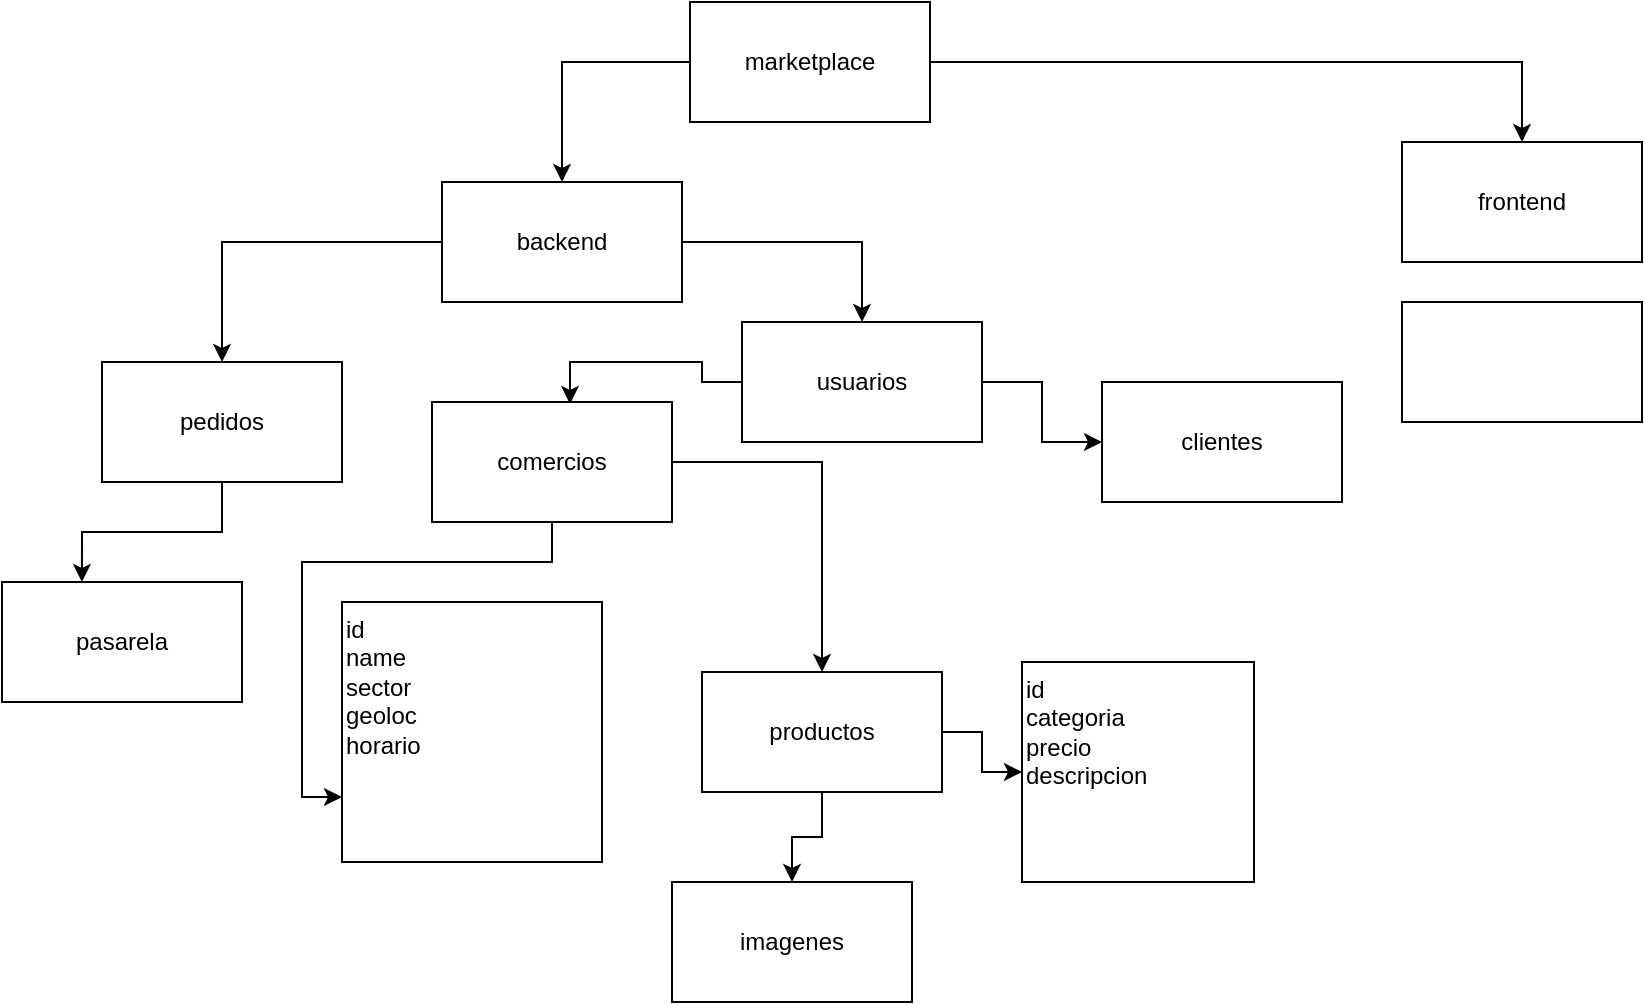 <mxfile version="16.1.0" type="device" pages="6"><diagram id="5rQPUy5v6OGS1au3GOOo" name="esquema-general"><mxGraphModel dx="1773" dy="514" grid="1" gridSize="10" guides="1" tooltips="1" connect="1" arrows="1" fold="1" page="1" pageScale="1" pageWidth="827" pageHeight="1169" math="0" shadow="0"><root><mxCell id="0"/><mxCell id="1" parent="0"/><mxCell id="0XuAIXEMy_qs1zQ98iCE-17" style="edgeStyle=orthogonalEdgeStyle;rounded=0;orthogonalLoop=1;jettySize=auto;html=1;entryX=0.575;entryY=0.016;entryDx=0;entryDy=0;entryPerimeter=0;" parent="1" source="0XuAIXEMy_qs1zQ98iCE-1" target="0XuAIXEMy_qs1zQ98iCE-2" edge="1"><mxGeometry relative="1" as="geometry"/></mxCell><mxCell id="0XuAIXEMy_qs1zQ98iCE-18" style="edgeStyle=orthogonalEdgeStyle;rounded=0;orthogonalLoop=1;jettySize=auto;html=1;" parent="1" source="0XuAIXEMy_qs1zQ98iCE-1" target="0XuAIXEMy_qs1zQ98iCE-3" edge="1"><mxGeometry relative="1" as="geometry"/></mxCell><mxCell id="0XuAIXEMy_qs1zQ98iCE-1" value="usuarios" style="rounded=0;whiteSpace=wrap;html=1;" parent="1" vertex="1"><mxGeometry x="280" y="190.0" width="120" height="60" as="geometry"/></mxCell><mxCell id="0XuAIXEMy_qs1zQ98iCE-16" value="" style="edgeStyle=orthogonalEdgeStyle;rounded=0;orthogonalLoop=1;jettySize=auto;html=1;entryX=0;entryY=0.75;entryDx=0;entryDy=0;" parent="1" source="0XuAIXEMy_qs1zQ98iCE-2" target="0XuAIXEMy_qs1zQ98iCE-5" edge="1"><mxGeometry relative="1" as="geometry"><mxPoint x="420" y="261.02" as="targetPoint"/></mxGeometry></mxCell><mxCell id="0XuAIXEMy_qs1zQ98iCE-19" style="edgeStyle=orthogonalEdgeStyle;rounded=0;orthogonalLoop=1;jettySize=auto;html=1;" parent="1" source="0XuAIXEMy_qs1zQ98iCE-2" target="0XuAIXEMy_qs1zQ98iCE-4" edge="1"><mxGeometry relative="1" as="geometry"/></mxCell><mxCell id="0XuAIXEMy_qs1zQ98iCE-2" value="comercios" style="rounded=0;whiteSpace=wrap;html=1;" parent="1" vertex="1"><mxGeometry x="125" y="230" width="120" height="60" as="geometry"/></mxCell><mxCell id="0XuAIXEMy_qs1zQ98iCE-3" value="clientes" style="rounded=0;whiteSpace=wrap;html=1;" parent="1" vertex="1"><mxGeometry x="460" y="220" width="120" height="60" as="geometry"/></mxCell><mxCell id="0XuAIXEMy_qs1zQ98iCE-28" style="edgeStyle=orthogonalEdgeStyle;rounded=0;orthogonalLoop=1;jettySize=auto;html=1;entryX=0;entryY=0.5;entryDx=0;entryDy=0;" parent="1" source="0XuAIXEMy_qs1zQ98iCE-4" target="0XuAIXEMy_qs1zQ98iCE-27" edge="1"><mxGeometry relative="1" as="geometry"/></mxCell><mxCell id="0XuAIXEMy_qs1zQ98iCE-30" style="edgeStyle=orthogonalEdgeStyle;rounded=0;orthogonalLoop=1;jettySize=auto;html=1;" parent="1" source="0XuAIXEMy_qs1zQ98iCE-4" target="0XuAIXEMy_qs1zQ98iCE-29" edge="1"><mxGeometry relative="1" as="geometry"/></mxCell><mxCell id="0XuAIXEMy_qs1zQ98iCE-4" value="productos&lt;br&gt;" style="rounded=0;whiteSpace=wrap;html=1;" parent="1" vertex="1"><mxGeometry x="260" y="365" width="120" height="60" as="geometry"/></mxCell><mxCell id="0XuAIXEMy_qs1zQ98iCE-5" value="id&lt;br&gt;name&lt;br&gt;sector&lt;br&gt;geoloc&lt;br&gt;horario" style="rounded=0;whiteSpace=wrap;html=1;align=left;verticalAlign=top;" parent="1" vertex="1"><mxGeometry x="80" y="330" width="130" height="130" as="geometry"/></mxCell><mxCell id="0XuAIXEMy_qs1zQ98iCE-11" value="" style="edgeStyle=orthogonalEdgeStyle;rounded=0;orthogonalLoop=1;jettySize=auto;html=1;entryX=0.5;entryY=0;entryDx=0;entryDy=0;" parent="1" source="0XuAIXEMy_qs1zQ98iCE-6" target="0XuAIXEMy_qs1zQ98iCE-9" edge="1"><mxGeometry relative="1" as="geometry"><mxPoint x="454" y="60" as="targetPoint"/></mxGeometry></mxCell><mxCell id="0XuAIXEMy_qs1zQ98iCE-13" value="" style="edgeStyle=orthogonalEdgeStyle;rounded=0;orthogonalLoop=1;jettySize=auto;html=1;" parent="1" source="0XuAIXEMy_qs1zQ98iCE-6" target="0XuAIXEMy_qs1zQ98iCE-8" edge="1"><mxGeometry relative="1" as="geometry"><mxPoint x="174" y="60" as="targetPoint"/></mxGeometry></mxCell><mxCell id="0XuAIXEMy_qs1zQ98iCE-6" value="marketplace" style="rounded=0;whiteSpace=wrap;html=1;" parent="1" vertex="1"><mxGeometry x="254" y="30" width="120" height="60" as="geometry"/></mxCell><mxCell id="0XuAIXEMy_qs1zQ98iCE-14" style="edgeStyle=orthogonalEdgeStyle;rounded=0;orthogonalLoop=1;jettySize=auto;html=1;" parent="1" source="0XuAIXEMy_qs1zQ98iCE-8" target="0XuAIXEMy_qs1zQ98iCE-1" edge="1"><mxGeometry relative="1" as="geometry"/></mxCell><mxCell id="0XuAIXEMy_qs1zQ98iCE-25" style="edgeStyle=orthogonalEdgeStyle;rounded=0;orthogonalLoop=1;jettySize=auto;html=1;" parent="1" source="0XuAIXEMy_qs1zQ98iCE-8" target="0XuAIXEMy_qs1zQ98iCE-24" edge="1"><mxGeometry relative="1" as="geometry"/></mxCell><mxCell id="0XuAIXEMy_qs1zQ98iCE-8" value="backend" style="rounded=0;whiteSpace=wrap;html=1;" parent="1" vertex="1"><mxGeometry x="130" y="120" width="120" height="60" as="geometry"/></mxCell><mxCell id="0XuAIXEMy_qs1zQ98iCE-9" value="frontend" style="rounded=0;whiteSpace=wrap;html=1;" parent="1" vertex="1"><mxGeometry x="610" y="100" width="120" height="60" as="geometry"/></mxCell><mxCell id="0XuAIXEMy_qs1zQ98iCE-22" value="pasarela" style="rounded=0;whiteSpace=wrap;html=1;" parent="1" vertex="1"><mxGeometry x="-90" y="320" width="120" height="60" as="geometry"/></mxCell><mxCell id="0XuAIXEMy_qs1zQ98iCE-26" style="edgeStyle=orthogonalEdgeStyle;rounded=0;orthogonalLoop=1;jettySize=auto;html=1;entryX=0.333;entryY=0;entryDx=0;entryDy=0;entryPerimeter=0;" parent="1" source="0XuAIXEMy_qs1zQ98iCE-24" target="0XuAIXEMy_qs1zQ98iCE-22" edge="1"><mxGeometry relative="1" as="geometry"/></mxCell><mxCell id="0XuAIXEMy_qs1zQ98iCE-24" value="pedidos" style="rounded=0;whiteSpace=wrap;html=1;" parent="1" vertex="1"><mxGeometry x="-40" y="210" width="120" height="60" as="geometry"/></mxCell><mxCell id="0XuAIXEMy_qs1zQ98iCE-27" value="&lt;div&gt;&lt;span&gt;id&lt;/span&gt;&lt;/div&gt;&lt;div&gt;&lt;span&gt;categoria&lt;/span&gt;&lt;/div&gt;&lt;div&gt;&lt;span&gt;precio&amp;nbsp;&lt;/span&gt;&lt;/div&gt;&lt;div&gt;&lt;span&gt;descripcion&lt;/span&gt;&lt;/div&gt;" style="rounded=0;whiteSpace=wrap;html=1;align=left;verticalAlign=top;" parent="1" vertex="1"><mxGeometry x="420" y="360" width="116" height="110" as="geometry"/></mxCell><mxCell id="0XuAIXEMy_qs1zQ98iCE-29" value="imagenes" style="rounded=0;whiteSpace=wrap;html=1;" parent="1" vertex="1"><mxGeometry x="245" y="470" width="120" height="60" as="geometry"/></mxCell><mxCell id="0XuAIXEMy_qs1zQ98iCE-33" value="" style="rounded=0;whiteSpace=wrap;html=1;align=left;" parent="1" vertex="1"><mxGeometry x="610" y="180" width="120" height="60" as="geometry"/></mxCell></root></mxGraphModel></diagram><diagram id="8UOz8_14DZmom6Vwjp6V" name="api"><mxGraphModel dx="946" dy="514" grid="1" gridSize="10" guides="1" tooltips="1" connect="1" arrows="1" fold="1" page="1" pageScale="1" pageWidth="827" pageHeight="1169" math="0" shadow="0"><root><mxCell id="7JU23KigsGAVEZYTVWXN-0"/><mxCell id="7JU23KigsGAVEZYTVWXN-1" parent="7JU23KigsGAVEZYTVWXN-0"/><mxCell id="7JU23KigsGAVEZYTVWXN-8" style="edgeStyle=orthogonalEdgeStyle;rounded=0;orthogonalLoop=1;jettySize=auto;html=1;" parent="7JU23KigsGAVEZYTVWXN-1" source="7JU23KigsGAVEZYTVWXN-2" target="7JU23KigsGAVEZYTVWXN-3" edge="1"><mxGeometry relative="1" as="geometry"/></mxCell><mxCell id="7JU23KigsGAVEZYTVWXN-9" style="edgeStyle=orthogonalEdgeStyle;rounded=0;orthogonalLoop=1;jettySize=auto;html=1;entryX=0.5;entryY=0;entryDx=0;entryDy=0;" parent="7JU23KigsGAVEZYTVWXN-1" source="7JU23KigsGAVEZYTVWXN-2" target="7JU23KigsGAVEZYTVWXN-7" edge="1"><mxGeometry relative="1" as="geometry"/></mxCell><mxCell id="7JU23KigsGAVEZYTVWXN-10" style="edgeStyle=orthogonalEdgeStyle;rounded=0;orthogonalLoop=1;jettySize=auto;html=1;exitX=1;exitY=0.5;exitDx=0;exitDy=0;" parent="7JU23KigsGAVEZYTVWXN-1" source="7JU23KigsGAVEZYTVWXN-2" target="7JU23KigsGAVEZYTVWXN-4" edge="1"><mxGeometry relative="1" as="geometry"/></mxCell><mxCell id="7JU23KigsGAVEZYTVWXN-13" style="edgeStyle=orthogonalEdgeStyle;rounded=0;orthogonalLoop=1;jettySize=auto;html=1;entryX=0.85;entryY=0.95;entryDx=0;entryDy=0;entryPerimeter=0;curved=1;" parent="7JU23KigsGAVEZYTVWXN-1" source="7JU23KigsGAVEZYTVWXN-2" target="7JU23KigsGAVEZYTVWXN-11" edge="1"><mxGeometry relative="1" as="geometry"><Array as="points"><mxPoint x="341" y="140"/><mxPoint x="341" y="140"/></Array></mxGeometry></mxCell><mxCell id="7JU23KigsGAVEZYTVWXN-2" value="1 - symfony API&amp;nbsp;&lt;br&gt;(api_platform)" style="rounded=0;whiteSpace=wrap;html=1;" parent="7JU23KigsGAVEZYTVWXN-1" vertex="1"><mxGeometry x="260" y="150" width="120" height="60" as="geometry"/></mxCell><mxCell id="7JU23KigsGAVEZYTVWXN-3" value="2 - symfony Web&lt;br&gt;Axios" style="rounded=0;whiteSpace=wrap;html=1;" parent="7JU23KigsGAVEZYTVWXN-1" vertex="1"><mxGeometry x="120" y="270" width="120" height="60" as="geometry"/></mxCell><mxCell id="7JU23KigsGAVEZYTVWXN-4" value="3- Mobile&lt;br&gt;(Android)" style="rounded=0;whiteSpace=wrap;html=1;" parent="7JU23KigsGAVEZYTVWXN-1" vertex="1"><mxGeometry x="410" y="270" width="120" height="60" as="geometry"/></mxCell><mxCell id="7JU23KigsGAVEZYTVWXN-7" value="3 - React, Vue, Angular" style="rounded=0;whiteSpace=wrap;html=1;" parent="7JU23KigsGAVEZYTVWXN-1" vertex="1"><mxGeometry x="260" y="270" width="120" height="60" as="geometry"/></mxCell><mxCell id="7JU23KigsGAVEZYTVWXN-12" style="edgeStyle=orthogonalEdgeStyle;rounded=0;orthogonalLoop=1;jettySize=auto;html=1;entryX=0.5;entryY=0;entryDx=0;entryDy=0;" parent="7JU23KigsGAVEZYTVWXN-1" source="7JU23KigsGAVEZYTVWXN-11" target="7JU23KigsGAVEZYTVWXN-2" edge="1"><mxGeometry relative="1" as="geometry"/></mxCell><mxCell id="7JU23KigsGAVEZYTVWXN-11" value="" style="shape=cylinder;whiteSpace=wrap;html=1;boundedLbl=1;backgroundOutline=1;" parent="7JU23KigsGAVEZYTVWXN-1" vertex="1"><mxGeometry x="290" y="60" width="60" height="60" as="geometry"/></mxCell></root></mxGraphModel></diagram><diagram id="6Vux3OA-ELsf8jR3t7bC" name="Page-3"><mxGraphModel dx="1773" dy="514" grid="1" gridSize="10" guides="1" tooltips="1" connect="1" arrows="1" fold="1" page="1" pageScale="1" pageWidth="827" pageHeight="1169" math="0" shadow="0"><root><mxCell id="6iPfgPl61CKCF03wEwKL-0"/><mxCell id="6iPfgPl61CKCF03wEwKL-1" parent="6iPfgPl61CKCF03wEwKL-0"/><mxCell id="6iPfgPl61CKCF03wEwKL-57" style="edgeStyle=orthogonalEdgeStyle;rounded=0;orthogonalLoop=1;jettySize=auto;html=1;entryX=0.5;entryY=1;entryDx=0;entryDy=0;strokeColor=#000000;strokeWidth=1;" parent="6iPfgPl61CKCF03wEwKL-1" source="6iPfgPl61CKCF03wEwKL-6" target="6iPfgPl61CKCF03wEwKL-7" edge="1"><mxGeometry relative="1" as="geometry"/></mxCell><mxCell id="6iPfgPl61CKCF03wEwKL-58" style="edgeStyle=orthogonalEdgeStyle;rounded=0;orthogonalLoop=1;jettySize=auto;html=1;entryX=0.5;entryY=1;entryDx=0;entryDy=0;strokeColor=#000000;strokeWidth=1;" parent="6iPfgPl61CKCF03wEwKL-1" source="6iPfgPl61CKCF03wEwKL-6" target="6iPfgPl61CKCF03wEwKL-12" edge="1"><mxGeometry relative="1" as="geometry"/></mxCell><mxCell id="6iPfgPl61CKCF03wEwKL-59" style="edgeStyle=orthogonalEdgeStyle;rounded=0;orthogonalLoop=1;jettySize=auto;html=1;entryX=0.355;entryY=0.98;entryDx=0;entryDy=0;entryPerimeter=0;strokeColor=#000000;strokeWidth=1;" parent="6iPfgPl61CKCF03wEwKL-1" source="6iPfgPl61CKCF03wEwKL-6" target="6iPfgPl61CKCF03wEwKL-11" edge="1"><mxGeometry relative="1" as="geometry"/></mxCell><mxCell id="6iPfgPl61CKCF03wEwKL-60" style="edgeStyle=orthogonalEdgeStyle;rounded=0;orthogonalLoop=1;jettySize=auto;html=1;entryX=0.5;entryY=1;entryDx=0;entryDy=0;strokeColor=#000000;strokeWidth=1;" parent="6iPfgPl61CKCF03wEwKL-1" source="6iPfgPl61CKCF03wEwKL-6" target="6iPfgPl61CKCF03wEwKL-13" edge="1"><mxGeometry relative="1" as="geometry"/></mxCell><mxCell id="6iPfgPl61CKCF03wEwKL-6" value="AppController" style="html=1;" parent="6iPfgPl61CKCF03wEwKL-1" vertex="1"><mxGeometry x="414" y="360" width="110" height="50" as="geometry"/></mxCell><mxCell id="6iPfgPl61CKCF03wEwKL-7" value="EnvTrait" style="html=1;" parent="6iPfgPl61CKCF03wEwKL-1" vertex="1"><mxGeometry x="100" y="280" width="110" height="50" as="geometry"/></mxCell><mxCell id="6iPfgPl61CKCF03wEwKL-8" value="LoginService" style="html=1;" parent="6iPfgPl61CKCF03wEwKL-1" vertex="1"><mxGeometry x="750" y="280" width="110" height="50" as="geometry"/></mxCell><mxCell id="6iPfgPl61CKCF03wEwKL-10" value="SignatureService" style="html=1;" parent="6iPfgPl61CKCF03wEwKL-1" vertex="1"><mxGeometry x="620" y="280" width="110" height="50" as="geometry"/></mxCell><mxCell id="6iPfgPl61CKCF03wEwKL-11" value="ErrorTrait" style="html=1;" parent="6iPfgPl61CKCF03wEwKL-1" vertex="1"><mxGeometry x="359" y="280" width="110" height="50" as="geometry"/></mxCell><mxCell id="6iPfgPl61CKCF03wEwKL-42" style="edgeStyle=orthogonalEdgeStyle;rounded=0;orthogonalLoop=1;jettySize=auto;html=1;entryX=0.5;entryY=1;entryDx=0;entryDy=0;" parent="6iPfgPl61CKCF03wEwKL-1" source="6iPfgPl61CKCF03wEwKL-12" target="6iPfgPl61CKCF03wEwKL-14" edge="1"><mxGeometry relative="1" as="geometry"/></mxCell><mxCell id="6iPfgPl61CKCF03wEwKL-12" value="LogTrait" style="html=1;" parent="6iPfgPl61CKCF03wEwKL-1" vertex="1"><mxGeometry x="230" y="280" width="110" height="50" as="geometry"/></mxCell><mxCell id="6iPfgPl61CKCF03wEwKL-13" value="HelperJson" style="html=1;" parent="6iPfgPl61CKCF03wEwKL-1" vertex="1"><mxGeometry x="480" y="280" width="110" height="50" as="geometry"/></mxCell><mxCell id="6iPfgPl61CKCF03wEwKL-14" value="Tfw/ComponentLog" style="html=1;fillColor=#FFCE9F;strokeColor=#d79b00;" parent="6iPfgPl61CKCF03wEwKL-1" vertex="1"><mxGeometry x="225" y="200" width="120" height="50" as="geometry"/></mxCell><mxCell id="6iPfgPl61CKCF03wEwKL-30" style="edgeStyle=orthogonalEdgeStyle;rounded=0;orthogonalLoop=1;jettySize=auto;html=1;exitX=0.75;exitY=0;exitDx=0;exitDy=0;" parent="6iPfgPl61CKCF03wEwKL-1" source="6iPfgPl61CKCF03wEwKL-16" target="6iPfgPl61CKCF03wEwKL-21" edge="1"><mxGeometry relative="1" as="geometry"/></mxCell><mxCell id="6iPfgPl61CKCF03wEwKL-31" style="edgeStyle=orthogonalEdgeStyle;rounded=0;orthogonalLoop=1;jettySize=auto;html=1;exitX=0.25;exitY=0;exitDx=0;exitDy=0;strokeWidth=2;entryX=0.5;entryY=1;entryDx=0;entryDy=0;" parent="6iPfgPl61CKCF03wEwKL-1" source="6iPfgPl61CKCF03wEwKL-16" target="6iPfgPl61CKCF03wEwKL-6" edge="1"><mxGeometry relative="1" as="geometry"><mxPoint x="491.5" y="625" as="targetPoint"/><Array as="points"><mxPoint x="300" y="835"/><mxPoint x="300" y="623"/><mxPoint x="469" y="623"/></Array></mxGeometry></mxCell><mxCell id="6iPfgPl61CKCF03wEwKL-32" style="edgeStyle=orthogonalEdgeStyle;rounded=0;orthogonalLoop=1;jettySize=auto;html=1;entryX=0.5;entryY=1;entryDx=0;entryDy=0;" parent="6iPfgPl61CKCF03wEwKL-1" source="6iPfgPl61CKCF03wEwKL-16" target="6iPfgPl61CKCF03wEwKL-23" edge="1"><mxGeometry relative="1" as="geometry"/></mxCell><mxCell id="6iPfgPl61CKCF03wEwKL-34" style="edgeStyle=orthogonalEdgeStyle;rounded=0;orthogonalLoop=1;jettySize=auto;html=1;exitX=0;exitY=0.5;exitDx=0;exitDy=0;entryX=0.5;entryY=1;entryDx=0;entryDy=0;" parent="6iPfgPl61CKCF03wEwKL-1" source="6iPfgPl61CKCF03wEwKL-16" target="6iPfgPl61CKCF03wEwKL-18" edge="1"><mxGeometry relative="1" as="geometry"/></mxCell><mxCell id="6iPfgPl61CKCF03wEwKL-35" style="edgeStyle=orthogonalEdgeStyle;rounded=0;orthogonalLoop=1;jettySize=auto;html=1;entryX=0.5;entryY=1;entryDx=0;entryDy=0;" parent="6iPfgPl61CKCF03wEwKL-1" source="6iPfgPl61CKCF03wEwKL-16" target="6iPfgPl61CKCF03wEwKL-22" edge="1"><mxGeometry relative="1" as="geometry"/></mxCell><mxCell id="aV5Ldo6R3Jn_X9aZxwDs-1" style="edgeStyle=orthogonalEdgeStyle;rounded=0;orthogonalLoop=1;jettySize=auto;html=1;entryX=0.5;entryY=1;entryDx=0;entryDy=0;" edge="1" parent="6iPfgPl61CKCF03wEwKL-1" source="6iPfgPl61CKCF03wEwKL-16" target="aV5Ldo6R3Jn_X9aZxwDs-0"><mxGeometry relative="1" as="geometry"/></mxCell><mxCell id="6iPfgPl61CKCF03wEwKL-16" value="RestrictController" style="html=1;" parent="6iPfgPl61CKCF03wEwKL-1" vertex="1"><mxGeometry x="130" y="890" width="114" height="50" as="geometry"/></mxCell><mxCell id="aV5Ldo6R3Jn_X9aZxwDs-2" style="edgeStyle=orthogonalEdgeStyle;rounded=0;orthogonalLoop=1;jettySize=auto;html=1;entryX=0.5;entryY=1;entryDx=0;entryDy=0;" edge="1" parent="6iPfgPl61CKCF03wEwKL-1" source="6iPfgPl61CKCF03wEwKL-18" target="6iPfgPl61CKCF03wEwKL-24"><mxGeometry relative="1" as="geometry"><Array as="points"><mxPoint x="-105" y="865"/></Array></mxGeometry></mxCell><mxCell id="aV5Ldo6R3Jn_X9aZxwDs-3" style="edgeStyle=orthogonalEdgeStyle;rounded=0;orthogonalLoop=1;jettySize=auto;html=1;entryX=0.5;entryY=1;entryDx=0;entryDy=0;" edge="1" parent="6iPfgPl61CKCF03wEwKL-1" source="6iPfgPl61CKCF03wEwKL-18" target="6iPfgPl61CKCF03wEwKL-20"><mxGeometry relative="1" as="geometry"/></mxCell><mxCell id="6iPfgPl61CKCF03wEwKL-18" value="&lt;pre style=&quot;font-family: &amp;#34;jetbrains mono&amp;#34; , monospace&quot;&gt;&lt;span&gt;ServiceFactory&lt;/span&gt;&lt;/pre&gt;" style="html=1;fillColor=#FFE599;" parent="6iPfgPl61CKCF03wEwKL-1" vertex="1"><mxGeometry x="-50" y="840" width="110" height="50" as="geometry"/></mxCell><mxCell id="aV5Ldo6R3Jn_X9aZxwDs-4" style="edgeStyle=orthogonalEdgeStyle;rounded=0;orthogonalLoop=1;jettySize=auto;html=1;entryX=0.75;entryY=1;entryDx=0;entryDy=0;" edge="1" parent="6iPfgPl61CKCF03wEwKL-1" source="6iPfgPl61CKCF03wEwKL-20" target="6iPfgPl61CKCF03wEwKL-51"><mxGeometry relative="1" as="geometry"><Array as="points"><mxPoint x="179" y="780"/></Array></mxGeometry></mxCell><mxCell id="aV5Ldo6R3Jn_X9aZxwDs-12" style="edgeStyle=orthogonalEdgeStyle;rounded=0;orthogonalLoop=1;jettySize=auto;html=1;entryX=0.062;entryY=1;entryDx=0;entryDy=0;entryPerimeter=0;" edge="1" parent="6iPfgPl61CKCF03wEwKL-1" source="6iPfgPl61CKCF03wEwKL-20" target="aV5Ldo6R3Jn_X9aZxwDs-10"><mxGeometry relative="1" as="geometry"><Array as="points"><mxPoint x="100" y="830"/><mxPoint x="-212" y="830"/></Array></mxGeometry></mxCell><mxCell id="6iPfgPl61CKCF03wEwKL-20" value="&lt;pre style=&quot;font-family: &amp;#34;jetbrains mono&amp;#34; , monospace&quot;&gt;&lt;pre style=&quot;font-family: &amp;#34;jetbrains mono&amp;#34; , monospace&quot;&gt;&lt;span&gt;CsrfService&lt;/span&gt;&lt;/pre&gt;&lt;/pre&gt;" style="html=1;fillColor=#C3ABD0;strokeColor=#000000;" parent="6iPfgPl61CKCF03wEwKL-1" vertex="1"><mxGeometry x="62.5" y="755" width="110" height="50" as="geometry"/></mxCell><mxCell id="aV5Ldo6R3Jn_X9aZxwDs-16" style="edgeStyle=orthogonalEdgeStyle;rounded=0;orthogonalLoop=1;jettySize=auto;html=1;entryX=0;entryY=1;entryDx=0;entryDy=0;strokeColor=#000000;" edge="1" parent="6iPfgPl61CKCF03wEwKL-1" source="6iPfgPl61CKCF03wEwKL-21" target="aV5Ldo6R3Jn_X9aZxwDs-15"><mxGeometry relative="1" as="geometry"/></mxCell><mxCell id="6iPfgPl61CKCF03wEwKL-21" value="&lt;pre style=&quot;font-family: &amp;#34;jetbrains mono&amp;#34; , monospace&quot;&gt;&lt;pre style=&quot;font-family: &amp;#34;jetbrains mono&amp;#34; , monospace&quot;&gt;&lt;pre style=&quot;font-family: &amp;#34;jetbrains mono&amp;#34; , monospace&quot;&gt;&lt;span&gt;RequestTrait&lt;/span&gt;&lt;/pre&gt;&lt;/pre&gt;&lt;/pre&gt;" style="html=1;" parent="6iPfgPl61CKCF03wEwKL-1" vertex="1"><mxGeometry x="212.5" y="755" width="110" height="50" as="geometry"/></mxCell><mxCell id="6iPfgPl61CKCF03wEwKL-28" style="edgeStyle=orthogonalEdgeStyle;rounded=0;orthogonalLoop=1;jettySize=auto;html=1;entryX=0.5;entryY=1;entryDx=0;entryDy=0;" parent="6iPfgPl61CKCF03wEwKL-1" source="6iPfgPl61CKCF03wEwKL-22" target="6iPfgPl61CKCF03wEwKL-25" edge="1"><mxGeometry relative="1" as="geometry"/></mxCell><mxCell id="aV5Ldo6R3Jn_X9aZxwDs-17" style="edgeStyle=orthogonalEdgeStyle;rounded=0;orthogonalLoop=1;jettySize=auto;html=1;exitX=0;exitY=0.5;exitDx=0;exitDy=0;strokeColor=#000000;" edge="1" parent="6iPfgPl61CKCF03wEwKL-1" source="6iPfgPl61CKCF03wEwKL-22" target="aV5Ldo6R3Jn_X9aZxwDs-15"><mxGeometry relative="1" as="geometry"><Array as="points"><mxPoint x="350" y="780"/><mxPoint x="350" y="650"/><mxPoint x="330" y="650"/></Array></mxGeometry></mxCell><mxCell id="6iPfgPl61CKCF03wEwKL-22" value="&lt;pre style=&quot;font-family: &amp;#34;jetbrains mono&amp;#34; , monospace&quot;&gt;&lt;pre style=&quot;font-family: &amp;#34;jetbrains mono&amp;#34; , monospace&quot;&gt;&lt;pre style=&quot;font-family: &amp;#34;jetbrains mono&amp;#34; , monospace&quot;&gt;&lt;pre style=&quot;font-family: &amp;#34;jetbrains mono&amp;#34; , monospace&quot;&gt;&lt;span&gt;ViewTrait&lt;/span&gt;&lt;/pre&gt;&lt;/pre&gt;&lt;/pre&gt;&lt;/pre&gt;" style="html=1;" parent="6iPfgPl61CKCF03wEwKL-1" vertex="1"><mxGeometry x="330" y="755" width="112.5" height="50" as="geometry"/></mxCell><mxCell id="aV5Ldo6R3Jn_X9aZxwDs-6" style="edgeStyle=orthogonalEdgeStyle;rounded=0;orthogonalLoop=1;jettySize=auto;html=1;entryX=1;entryY=0.5;entryDx=0;entryDy=0;" edge="1" parent="6iPfgPl61CKCF03wEwKL-1" source="6iPfgPl61CKCF03wEwKL-23" target="6iPfgPl61CKCF03wEwKL-36"><mxGeometry relative="1" as="geometry"><Array as="points"><mxPoint x="500" y="685"/></Array></mxGeometry></mxCell><mxCell id="6iPfgPl61CKCF03wEwKL-23" value="&lt;pre style=&quot;font-family: &amp;#34;jetbrains mono&amp;#34; , monospace&quot;&gt;&lt;pre style=&quot;font-family: &amp;#34;jetbrains mono&amp;#34; , monospace&quot;&gt;&lt;pre style=&quot;font-family: &amp;#34;jetbrains mono&amp;#34; , monospace&quot;&gt;&lt;pre style=&quot;font-family: &amp;#34;jetbrains mono&amp;#34; , monospace&quot;&gt;&lt;pre style=&quot;font-family: &amp;#34;jetbrains mono&amp;#34; , monospace&quot;&gt;&lt;span&gt;SessionTrait&lt;/span&gt;&lt;/pre&gt;&lt;/pre&gt;&lt;/pre&gt;&lt;/pre&gt;&lt;/pre&gt;" style="html=1;shadow=0;comic=0;glass=0;rounded=0;fillColor=#dae8fc;strokeColor=#6c8ebf;" parent="6iPfgPl61CKCF03wEwKL-1" vertex="1"><mxGeometry x="450" y="755" width="110" height="50" as="geometry"/></mxCell><mxCell id="aV5Ldo6R3Jn_X9aZxwDs-14" style="edgeStyle=orthogonalEdgeStyle;rounded=0;orthogonalLoop=1;jettySize=auto;html=1;entryX=0;entryY=0.5;entryDx=0;entryDy=0;strokeColor=#000000;" edge="1" parent="6iPfgPl61CKCF03wEwKL-1" source="6iPfgPl61CKCF03wEwKL-24" target="6iPfgPl61CKCF03wEwKL-36"><mxGeometry relative="1" as="geometry"/></mxCell><mxCell id="6iPfgPl61CKCF03wEwKL-24" value="&lt;pre style=&quot;font-family: &amp;#34;jetbrains mono&amp;#34; , monospace&quot;&gt;&lt;pre style=&quot;font-family: &amp;#34;jetbrains mono&amp;#34; , monospace&quot;&gt;&lt;pre style=&quot;font-family: &amp;#34;jetbrains mono&amp;#34; , monospace&quot;&gt;&lt;pre style=&quot;font-family: &amp;#34;jetbrains mono&amp;#34; , monospace&quot;&gt;&lt;pre style=&quot;font-family: &amp;#34;jetbrains mono&amp;#34; , monospace&quot;&gt;&lt;pre style=&quot;font-family: &amp;#34;jetbrains mono&amp;#34; , monospace&quot;&gt;&lt;span&gt;AuthService&lt;/span&gt;&lt;/pre&gt;&lt;/pre&gt;&lt;/pre&gt;&lt;/pre&gt;&lt;/pre&gt;&lt;/pre&gt;" style="html=1;fillColor=#C3ABD0;" parent="6iPfgPl61CKCF03wEwKL-1" vertex="1"><mxGeometry x="-160" y="755" width="110" height="50" as="geometry"/></mxCell><mxCell id="6iPfgPl61CKCF03wEwKL-25" value="&lt;pre style=&quot;font-family: &amp;#34;jetbrains mono&amp;#34; , monospace&quot;&gt;&lt;pre style=&quot;font-family: &amp;#34;jetbrains mono&amp;#34; , monospace&quot;&gt;&lt;pre style=&quot;font-family: &amp;#34;jetbrains mono&amp;#34; , monospace&quot;&gt;&lt;pre style=&quot;font-family: &amp;#34;jetbrains mono&amp;#34; , monospace&quot;&gt;&lt;span&gt;AppView&lt;/span&gt;&lt;/pre&gt;&lt;/pre&gt;&lt;/pre&gt;&lt;/pre&gt;" style="html=1;fillColor=#D5E8D4;" parent="6iPfgPl61CKCF03wEwKL-1" vertex="1"><mxGeometry x="332.5" y="660" width="110" height="50" as="geometry"/></mxCell><mxCell id="6iPfgPl61CKCF03wEwKL-49" style="edgeStyle=orthogonalEdgeStyle;rounded=0;orthogonalLoop=1;jettySize=auto;html=1;entryX=0.5;entryY=1;entryDx=0;entryDy=0;strokeWidth=1;" parent="6iPfgPl61CKCF03wEwKL-1" source="6iPfgPl61CKCF03wEwKL-36" target="6iPfgPl61CKCF03wEwKL-40" edge="1"><mxGeometry relative="1" as="geometry"><Array as="points"><mxPoint x="-75" y="610"/></Array></mxGeometry></mxCell><mxCell id="6iPfgPl61CKCF03wEwKL-36" value="&lt;pre style=&quot;font-family: &amp;#34;jetbrains mono&amp;#34; , monospace&quot;&gt;&lt;pre style=&quot;font-family: &amp;#34;jetbrains mono&amp;#34; , monospace&quot;&gt;&lt;pre style=&quot;font-family: &amp;#34;jetbrains mono&amp;#34; , monospace&quot;&gt;&lt;pre style=&quot;font-family: &amp;#34;jetbrains mono&amp;#34; , monospace&quot;&gt;&lt;pre style=&quot;font-family: &amp;#34;jetbrains mono&amp;#34; , monospace&quot;&gt;&lt;span&gt;SessionFactory&lt;/span&gt;&lt;/pre&gt;&lt;/pre&gt;&lt;/pre&gt;&lt;/pre&gt;&lt;/pre&gt;" style="html=1;fillColor=#FFE599;strokeColor=#6c8ebf;" parent="6iPfgPl61CKCF03wEwKL-1" vertex="1"><mxGeometry x="-40" y="650" width="110" height="50" as="geometry"/></mxCell><mxCell id="6iPfgPl61CKCF03wEwKL-40" value="&lt;pre style=&quot;font-family: &amp;#34;jetbrains mono&amp;#34; , monospace&quot;&gt;&lt;pre style=&quot;font-family: &amp;#34;jetbrains mono&amp;#34; , monospace&quot;&gt;&lt;pre style=&quot;font-family: &amp;#34;jetbrains mono&amp;#34; , monospace&quot;&gt;&lt;pre style=&quot;font-family: &amp;#34;jetbrains mono&amp;#34; , monospace&quot;&gt;&lt;pre style=&quot;font-family: &amp;#34;jetbrains mono&amp;#34; , monospace&quot;&gt;&lt;span&gt;SessionComponent&lt;/span&gt;&lt;/pre&gt;&lt;/pre&gt;&lt;/pre&gt;&lt;/pre&gt;&lt;/pre&gt;" style="html=1;fillColor=#FFCE9F;strokeColor=#6c8ebf;" parent="6iPfgPl61CKCF03wEwKL-1" vertex="1"><mxGeometry x="-140" y="535" width="130" height="50" as="geometry"/></mxCell><mxCell id="6iPfgPl61CKCF03wEwKL-63" style="edgeStyle=orthogonalEdgeStyle;rounded=0;orthogonalLoop=1;jettySize=auto;html=1;entryX=0;entryY=0.5;entryDx=0;entryDy=0;strokeColor=#000000;strokeWidth=1;exitX=0;exitY=0;exitDx=0;exitDy=0;" parent="6iPfgPl61CKCF03wEwKL-1" source="6iPfgPl61CKCF03wEwKL-51" target="6iPfgPl61CKCF03wEwKL-7" edge="1"><mxGeometry relative="1" as="geometry"><Array as="points"><mxPoint x="110" y="500"/><mxPoint x="80" y="500"/><mxPoint x="80" y="305"/></Array></mxGeometry></mxCell><mxCell id="6iPfgPl61CKCF03wEwKL-64" style="edgeStyle=orthogonalEdgeStyle;rounded=0;orthogonalLoop=1;jettySize=auto;html=1;entryX=0.25;entryY=1;entryDx=0;entryDy=0;strokeColor=#000000;strokeWidth=1;" parent="6iPfgPl61CKCF03wEwKL-1" source="6iPfgPl61CKCF03wEwKL-51" target="6iPfgPl61CKCF03wEwKL-12" edge="1"><mxGeometry relative="1" as="geometry"><Array as="points"><mxPoint x="156" y="510"/><mxPoint x="258" y="510"/></Array></mxGeometry></mxCell><mxCell id="6iPfgPl61CKCF03wEwKL-65" style="edgeStyle=orthogonalEdgeStyle;rounded=0;orthogonalLoop=1;jettySize=auto;html=1;strokeColor=#000000;strokeWidth=1;" parent="6iPfgPl61CKCF03wEwKL-1" source="6iPfgPl61CKCF03wEwKL-51" target="6iPfgPl61CKCF03wEwKL-11" edge="1"><mxGeometry relative="1" as="geometry"><Array as="points"><mxPoint x="156" y="500"/><mxPoint x="380" y="500"/></Array></mxGeometry></mxCell><mxCell id="6iPfgPl61CKCF03wEwKL-51" value="&lt;pre style=&quot;font-family: &amp;#34;jetbrains mono&amp;#34; , monospace&quot;&gt;&lt;pre style=&quot;font-family: &amp;#34;jetbrains mono&amp;#34; , monospace&quot;&gt;&lt;span&gt;AppService&lt;/span&gt;&lt;/pre&gt;&lt;/pre&gt;" style="html=1;fillColor=#C3ABD0;" parent="6iPfgPl61CKCF03wEwKL-1" vertex="1"><mxGeometry x="110" y="520" width="91.5" height="50" as="geometry"/></mxCell><mxCell id="aV5Ldo6R3Jn_X9aZxwDs-0" value="&lt;pre style=&quot;font-family: &amp;#34;jetbrains mono&amp;#34; , monospace&quot;&gt;&lt;pre style=&quot;font-family: &amp;#34;jetbrains mono&amp;#34; , monospace&quot;&gt;&lt;pre style=&quot;font-family: &amp;#34;jetbrains mono&amp;#34; , monospace&quot;&gt;&lt;span&gt;ResponseTrait&lt;/span&gt;&lt;/pre&gt;&lt;/pre&gt;&lt;/pre&gt;" style="html=1;" vertex="1" parent="6iPfgPl61CKCF03wEwKL-1"><mxGeometry x="580" y="755" width="110" height="50" as="geometry"/></mxCell><mxCell id="aV5Ldo6R3Jn_X9aZxwDs-10" value="&lt;pre style=&quot;font-family: &amp;#34;jetbrains mono&amp;#34; , monospace&quot;&gt;&lt;pre style=&quot;font-family: &amp;#34;jetbrains mono&amp;#34; , monospace&quot;&gt;&lt;pre style=&quot;font-family: &amp;#34;jetbrains mono&amp;#34; , monospace&quot;&gt;&lt;pre style=&quot;font-family: &amp;#34;jetbrains mono&amp;#34; , monospace&quot;&gt;&lt;pre style=&quot;font-family: &amp;#34;jetbrains mono&amp;#34; , monospace&quot;&gt;&lt;span&gt;Tfw/&lt;/span&gt;&lt;/pre&gt;&lt;/pre&gt;&lt;/pre&gt;&lt;/pre&gt;&lt;/pre&gt;" style="html=1;fillColor=#FFCE9F;strokeColor=#6c8ebf;" vertex="1" parent="6iPfgPl61CKCF03wEwKL-1"><mxGeometry x="-220" y="430" width="130" height="50" as="geometry"/></mxCell><mxCell id="aV5Ldo6R3Jn_X9aZxwDs-15" value="&lt;pre style=&quot;font-family: &amp;#34;jetbrains mono&amp;#34; , monospace&quot;&gt;&lt;pre style=&quot;font-family: &amp;#34;jetbrains mono&amp;#34; , monospace&quot;&gt;&lt;pre style=&quot;font-family: &amp;#34;jetbrains mono&amp;#34; , monospace&quot;&gt;&lt;pre style=&quot;font-family: &amp;#34;jetbrains mono&amp;#34; , monospace&quot;&gt;&lt;pre style=&quot;font-family: &amp;#34;jetbrains mono&amp;#34; , monospace&quot;&gt;&lt;span&gt;ComponentFactory&lt;/span&gt;&lt;/pre&gt;&lt;/pre&gt;&lt;/pre&gt;&lt;/pre&gt;&lt;/pre&gt;" style="html=1;fillColor=#FFE599;strokeColor=#6c8ebf;" vertex="1" parent="6iPfgPl61CKCF03wEwKL-1"><mxGeometry x="270" y="550" width="120" height="50" as="geometry"/></mxCell></root></mxGraphModel></diagram><diagram name="esquema-general" id="4__NXtudHS5zA_K22CHD"><mxGraphModel dx="1773" dy="514" grid="1" gridSize="10" guides="1" tooltips="1" connect="1" arrows="1" fold="1" page="1" pageScale="1" pageWidth="827" pageHeight="1169" math="0" shadow="0"><root><mxCell id="0"/><mxCell id="1" parent="0"/><mxCell id="0XuAIXEMy_qs1zQ98iCE-17" style="edgeStyle=orthogonalEdgeStyle;rounded=0;orthogonalLoop=1;jettySize=auto;html=1;entryX=0.575;entryY=0.016;entryDx=0;entryDy=0;entryPerimeter=0;" parent="1" source="0XuAIXEMy_qs1zQ98iCE-1" target="0XuAIXEMy_qs1zQ98iCE-2" edge="1"><mxGeometry relative="1" as="geometry"/></mxCell><mxCell id="0XuAIXEMy_qs1zQ98iCE-18" style="edgeStyle=orthogonalEdgeStyle;rounded=0;orthogonalLoop=1;jettySize=auto;html=1;" parent="1" source="0XuAIXEMy_qs1zQ98iCE-1" target="0XuAIXEMy_qs1zQ98iCE-3" edge="1"><mxGeometry relative="1" as="geometry"/></mxCell><mxCell id="0XuAIXEMy_qs1zQ98iCE-1" value="usuarios" style="rounded=0;whiteSpace=wrap;html=1;" parent="1" vertex="1"><mxGeometry x="280" y="190.0" width="120" height="60" as="geometry"/></mxCell><mxCell id="0XuAIXEMy_qs1zQ98iCE-16" value="" style="edgeStyle=orthogonalEdgeStyle;rounded=0;orthogonalLoop=1;jettySize=auto;html=1;entryX=0;entryY=0.75;entryDx=0;entryDy=0;" parent="1" source="0XuAIXEMy_qs1zQ98iCE-2" target="0XuAIXEMy_qs1zQ98iCE-5" edge="1"><mxGeometry relative="1" as="geometry"><mxPoint x="420" y="261.02" as="targetPoint"/></mxGeometry></mxCell><mxCell id="0XuAIXEMy_qs1zQ98iCE-19" style="edgeStyle=orthogonalEdgeStyle;rounded=0;orthogonalLoop=1;jettySize=auto;html=1;" parent="1" source="0XuAIXEMy_qs1zQ98iCE-2" target="0XuAIXEMy_qs1zQ98iCE-4" edge="1"><mxGeometry relative="1" as="geometry"/></mxCell><mxCell id="0XuAIXEMy_qs1zQ98iCE-2" value="comercios" style="rounded=0;whiteSpace=wrap;html=1;" parent="1" vertex="1"><mxGeometry x="125" y="230" width="120" height="60" as="geometry"/></mxCell><mxCell id="0XuAIXEMy_qs1zQ98iCE-3" value="clientes" style="rounded=0;whiteSpace=wrap;html=1;" parent="1" vertex="1"><mxGeometry x="460" y="220" width="120" height="60" as="geometry"/></mxCell><mxCell id="0XuAIXEMy_qs1zQ98iCE-28" style="edgeStyle=orthogonalEdgeStyle;rounded=0;orthogonalLoop=1;jettySize=auto;html=1;entryX=0;entryY=0.5;entryDx=0;entryDy=0;" parent="1" source="0XuAIXEMy_qs1zQ98iCE-4" target="0XuAIXEMy_qs1zQ98iCE-27" edge="1"><mxGeometry relative="1" as="geometry"/></mxCell><mxCell id="0XuAIXEMy_qs1zQ98iCE-30" style="edgeStyle=orthogonalEdgeStyle;rounded=0;orthogonalLoop=1;jettySize=auto;html=1;" parent="1" source="0XuAIXEMy_qs1zQ98iCE-4" target="0XuAIXEMy_qs1zQ98iCE-29" edge="1"><mxGeometry relative="1" as="geometry"/></mxCell><mxCell id="0XuAIXEMy_qs1zQ98iCE-4" value="productos&lt;br&gt;" style="rounded=0;whiteSpace=wrap;html=1;" parent="1" vertex="1"><mxGeometry x="260" y="365" width="120" height="60" as="geometry"/></mxCell><mxCell id="0XuAIXEMy_qs1zQ98iCE-5" value="id&lt;br&gt;name&lt;br&gt;sector&lt;br&gt;geoloc&lt;br&gt;horario" style="rounded=0;whiteSpace=wrap;html=1;align=left;verticalAlign=top;" parent="1" vertex="1"><mxGeometry x="80" y="330" width="130" height="130" as="geometry"/></mxCell><mxCell id="0XuAIXEMy_qs1zQ98iCE-11" value="" style="edgeStyle=orthogonalEdgeStyle;rounded=0;orthogonalLoop=1;jettySize=auto;html=1;entryX=0.5;entryY=0;entryDx=0;entryDy=0;" parent="1" source="0XuAIXEMy_qs1zQ98iCE-6" target="0XuAIXEMy_qs1zQ98iCE-9" edge="1"><mxGeometry relative="1" as="geometry"><mxPoint x="454" y="60" as="targetPoint"/></mxGeometry></mxCell><mxCell id="0XuAIXEMy_qs1zQ98iCE-13" value="" style="edgeStyle=orthogonalEdgeStyle;rounded=0;orthogonalLoop=1;jettySize=auto;html=1;" parent="1" source="0XuAIXEMy_qs1zQ98iCE-6" target="0XuAIXEMy_qs1zQ98iCE-8" edge="1"><mxGeometry relative="1" as="geometry"><mxPoint x="174" y="60" as="targetPoint"/></mxGeometry></mxCell><mxCell id="0XuAIXEMy_qs1zQ98iCE-6" value="marketplace" style="rounded=0;whiteSpace=wrap;html=1;" parent="1" vertex="1"><mxGeometry x="254" y="30" width="120" height="60" as="geometry"/></mxCell><mxCell id="0XuAIXEMy_qs1zQ98iCE-14" style="edgeStyle=orthogonalEdgeStyle;rounded=0;orthogonalLoop=1;jettySize=auto;html=1;" parent="1" source="0XuAIXEMy_qs1zQ98iCE-8" target="0XuAIXEMy_qs1zQ98iCE-1" edge="1"><mxGeometry relative="1" as="geometry"/></mxCell><mxCell id="0XuAIXEMy_qs1zQ98iCE-25" style="edgeStyle=orthogonalEdgeStyle;rounded=0;orthogonalLoop=1;jettySize=auto;html=1;" parent="1" source="0XuAIXEMy_qs1zQ98iCE-8" target="0XuAIXEMy_qs1zQ98iCE-24" edge="1"><mxGeometry relative="1" as="geometry"/></mxCell><mxCell id="0XuAIXEMy_qs1zQ98iCE-8" value="backend" style="rounded=0;whiteSpace=wrap;html=1;" parent="1" vertex="1"><mxGeometry x="130" y="120" width="120" height="60" as="geometry"/></mxCell><mxCell id="0XuAIXEMy_qs1zQ98iCE-9" value="frontend" style="rounded=0;whiteSpace=wrap;html=1;" parent="1" vertex="1"><mxGeometry x="610" y="100" width="120" height="60" as="geometry"/></mxCell><mxCell id="0XuAIXEMy_qs1zQ98iCE-22" value="pasarela" style="rounded=0;whiteSpace=wrap;html=1;" parent="1" vertex="1"><mxGeometry x="-90" y="320" width="120" height="60" as="geometry"/></mxCell><mxCell id="0XuAIXEMy_qs1zQ98iCE-26" style="edgeStyle=orthogonalEdgeStyle;rounded=0;orthogonalLoop=1;jettySize=auto;html=1;entryX=0.333;entryY=0;entryDx=0;entryDy=0;entryPerimeter=0;" parent="1" source="0XuAIXEMy_qs1zQ98iCE-24" target="0XuAIXEMy_qs1zQ98iCE-22" edge="1"><mxGeometry relative="1" as="geometry"/></mxCell><mxCell id="0XuAIXEMy_qs1zQ98iCE-24" value="pedidos" style="rounded=0;whiteSpace=wrap;html=1;" parent="1" vertex="1"><mxGeometry x="-40" y="210" width="120" height="60" as="geometry"/></mxCell><mxCell id="0XuAIXEMy_qs1zQ98iCE-27" value="&lt;div&gt;&lt;span&gt;id&lt;/span&gt;&lt;/div&gt;&lt;div&gt;&lt;span&gt;categoria&lt;/span&gt;&lt;/div&gt;&lt;div&gt;&lt;span&gt;precio&amp;nbsp;&lt;/span&gt;&lt;/div&gt;&lt;div&gt;&lt;span&gt;descripcion&lt;/span&gt;&lt;/div&gt;" style="rounded=0;whiteSpace=wrap;html=1;align=left;verticalAlign=top;" parent="1" vertex="1"><mxGeometry x="420" y="360" width="116" height="110" as="geometry"/></mxCell><mxCell id="0XuAIXEMy_qs1zQ98iCE-29" value="imagenes" style="rounded=0;whiteSpace=wrap;html=1;" parent="1" vertex="1"><mxGeometry x="245" y="470" width="120" height="60" as="geometry"/></mxCell><mxCell id="0XuAIXEMy_qs1zQ98iCE-33" value="" style="rounded=0;whiteSpace=wrap;html=1;align=left;" parent="1" vertex="1"><mxGeometry x="610" y="180" width="120" height="60" as="geometry"/></mxCell></root></mxGraphModel></diagram><diagram name="api" id="6V0jgkVt0dDV9lJwJN_v"><mxGraphModel dx="946" dy="514" grid="1" gridSize="10" guides="1" tooltips="1" connect="1" arrows="1" fold="1" page="1" pageScale="1" pageWidth="827" pageHeight="1169" math="0" shadow="0"><root><mxCell id="7JU23KigsGAVEZYTVWXN-0"/><mxCell id="7JU23KigsGAVEZYTVWXN-1" parent="7JU23KigsGAVEZYTVWXN-0"/><mxCell id="7JU23KigsGAVEZYTVWXN-8" style="edgeStyle=orthogonalEdgeStyle;rounded=0;orthogonalLoop=1;jettySize=auto;html=1;" parent="7JU23KigsGAVEZYTVWXN-1" source="7JU23KigsGAVEZYTVWXN-2" target="7JU23KigsGAVEZYTVWXN-3" edge="1"><mxGeometry relative="1" as="geometry"/></mxCell><mxCell id="7JU23KigsGAVEZYTVWXN-9" style="edgeStyle=orthogonalEdgeStyle;rounded=0;orthogonalLoop=1;jettySize=auto;html=1;entryX=0.5;entryY=0;entryDx=0;entryDy=0;" parent="7JU23KigsGAVEZYTVWXN-1" source="7JU23KigsGAVEZYTVWXN-2" target="7JU23KigsGAVEZYTVWXN-7" edge="1"><mxGeometry relative="1" as="geometry"/></mxCell><mxCell id="7JU23KigsGAVEZYTVWXN-10" style="edgeStyle=orthogonalEdgeStyle;rounded=0;orthogonalLoop=1;jettySize=auto;html=1;exitX=1;exitY=0.5;exitDx=0;exitDy=0;" parent="7JU23KigsGAVEZYTVWXN-1" source="7JU23KigsGAVEZYTVWXN-2" target="7JU23KigsGAVEZYTVWXN-4" edge="1"><mxGeometry relative="1" as="geometry"/></mxCell><mxCell id="7JU23KigsGAVEZYTVWXN-13" style="edgeStyle=orthogonalEdgeStyle;rounded=0;orthogonalLoop=1;jettySize=auto;html=1;entryX=0.85;entryY=0.95;entryDx=0;entryDy=0;entryPerimeter=0;curved=1;" parent="7JU23KigsGAVEZYTVWXN-1" source="7JU23KigsGAVEZYTVWXN-2" target="7JU23KigsGAVEZYTVWXN-11" edge="1"><mxGeometry relative="1" as="geometry"><Array as="points"><mxPoint x="341" y="140"/><mxPoint x="341" y="140"/></Array></mxGeometry></mxCell><mxCell id="7JU23KigsGAVEZYTVWXN-2" value="1 - symfony API&amp;nbsp;&lt;br&gt;(api_platform)" style="rounded=0;whiteSpace=wrap;html=1;" parent="7JU23KigsGAVEZYTVWXN-1" vertex="1"><mxGeometry x="260" y="150" width="120" height="60" as="geometry"/></mxCell><mxCell id="7JU23KigsGAVEZYTVWXN-3" value="2 - symfony Web&lt;br&gt;Axios" style="rounded=0;whiteSpace=wrap;html=1;" parent="7JU23KigsGAVEZYTVWXN-1" vertex="1"><mxGeometry x="120" y="270" width="120" height="60" as="geometry"/></mxCell><mxCell id="7JU23KigsGAVEZYTVWXN-4" value="3- Mobile&lt;br&gt;(Android)" style="rounded=0;whiteSpace=wrap;html=1;" parent="7JU23KigsGAVEZYTVWXN-1" vertex="1"><mxGeometry x="410" y="270" width="120" height="60" as="geometry"/></mxCell><mxCell id="7JU23KigsGAVEZYTVWXN-7" value="3 - React, Vue, Angular" style="rounded=0;whiteSpace=wrap;html=1;" parent="7JU23KigsGAVEZYTVWXN-1" vertex="1"><mxGeometry x="260" y="270" width="120" height="60" as="geometry"/></mxCell><mxCell id="7JU23KigsGAVEZYTVWXN-12" style="edgeStyle=orthogonalEdgeStyle;rounded=0;orthogonalLoop=1;jettySize=auto;html=1;entryX=0.5;entryY=0;entryDx=0;entryDy=0;" parent="7JU23KigsGAVEZYTVWXN-1" source="7JU23KigsGAVEZYTVWXN-11" target="7JU23KigsGAVEZYTVWXN-2" edge="1"><mxGeometry relative="1" as="geometry"/></mxCell><mxCell id="7JU23KigsGAVEZYTVWXN-11" value="" style="shape=cylinder;whiteSpace=wrap;html=1;boundedLbl=1;backgroundOutline=1;" parent="7JU23KigsGAVEZYTVWXN-1" vertex="1"><mxGeometry x="290" y="60" width="60" height="60" as="geometry"/></mxCell></root></mxGraphModel></diagram><diagram name="Page-3" id="JX4yfWhVNnXb5HwmNDFl"><mxGraphModel dx="1773" dy="514" grid="1" gridSize="10" guides="1" tooltips="1" connect="1" arrows="1" fold="1" page="1" pageScale="1" pageWidth="827" pageHeight="1169" math="0" shadow="0"><root><mxCell id="6iPfgPl61CKCF03wEwKL-0"/><mxCell id="6iPfgPl61CKCF03wEwKL-1" parent="6iPfgPl61CKCF03wEwKL-0"/><mxCell id="6iPfgPl61CKCF03wEwKL-57" style="edgeStyle=orthogonalEdgeStyle;rounded=0;orthogonalLoop=1;jettySize=auto;html=1;entryX=0.5;entryY=1;entryDx=0;entryDy=0;strokeColor=#000000;strokeWidth=1;" parent="6iPfgPl61CKCF03wEwKL-1" source="6iPfgPl61CKCF03wEwKL-6" target="6iPfgPl61CKCF03wEwKL-7" edge="1"><mxGeometry relative="1" as="geometry"/></mxCell><mxCell id="6iPfgPl61CKCF03wEwKL-58" style="edgeStyle=orthogonalEdgeStyle;rounded=0;orthogonalLoop=1;jettySize=auto;html=1;entryX=0.5;entryY=1;entryDx=0;entryDy=0;strokeColor=#000000;strokeWidth=1;" parent="6iPfgPl61CKCF03wEwKL-1" source="6iPfgPl61CKCF03wEwKL-6" target="6iPfgPl61CKCF03wEwKL-12" edge="1"><mxGeometry relative="1" as="geometry"/></mxCell><mxCell id="6iPfgPl61CKCF03wEwKL-59" style="edgeStyle=orthogonalEdgeStyle;rounded=0;orthogonalLoop=1;jettySize=auto;html=1;entryX=0.355;entryY=0.98;entryDx=0;entryDy=0;entryPerimeter=0;strokeColor=#000000;strokeWidth=1;" parent="6iPfgPl61CKCF03wEwKL-1" source="6iPfgPl61CKCF03wEwKL-6" target="6iPfgPl61CKCF03wEwKL-11" edge="1"><mxGeometry relative="1" as="geometry"/></mxCell><mxCell id="6iPfgPl61CKCF03wEwKL-60" style="edgeStyle=orthogonalEdgeStyle;rounded=0;orthogonalLoop=1;jettySize=auto;html=1;entryX=0.5;entryY=1;entryDx=0;entryDy=0;strokeColor=#000000;strokeWidth=1;" parent="6iPfgPl61CKCF03wEwKL-1" source="6iPfgPl61CKCF03wEwKL-6" target="6iPfgPl61CKCF03wEwKL-13" edge="1"><mxGeometry relative="1" as="geometry"/></mxCell><mxCell id="6iPfgPl61CKCF03wEwKL-6" value="AppController" style="html=1;" parent="6iPfgPl61CKCF03wEwKL-1" vertex="1"><mxGeometry x="414" y="360" width="110" height="50" as="geometry"/></mxCell><mxCell id="6iPfgPl61CKCF03wEwKL-7" value="EnvTrait" style="html=1;" parent="6iPfgPl61CKCF03wEwKL-1" vertex="1"><mxGeometry x="100" y="280" width="110" height="50" as="geometry"/></mxCell><mxCell id="6iPfgPl61CKCF03wEwKL-8" value="LoginService" style="html=1;" parent="6iPfgPl61CKCF03wEwKL-1" vertex="1"><mxGeometry x="750" y="280" width="110" height="50" as="geometry"/></mxCell><mxCell id="6iPfgPl61CKCF03wEwKL-10" value="SignatureService" style="html=1;" parent="6iPfgPl61CKCF03wEwKL-1" vertex="1"><mxGeometry x="620" y="280" width="110" height="50" as="geometry"/></mxCell><mxCell id="6iPfgPl61CKCF03wEwKL-11" value="ErrorTrait" style="html=1;" parent="6iPfgPl61CKCF03wEwKL-1" vertex="1"><mxGeometry x="359" y="280" width="110" height="50" as="geometry"/></mxCell><mxCell id="6iPfgPl61CKCF03wEwKL-42" style="edgeStyle=orthogonalEdgeStyle;rounded=0;orthogonalLoop=1;jettySize=auto;html=1;entryX=0.5;entryY=1;entryDx=0;entryDy=0;" parent="6iPfgPl61CKCF03wEwKL-1" source="6iPfgPl61CKCF03wEwKL-12" target="6iPfgPl61CKCF03wEwKL-14" edge="1"><mxGeometry relative="1" as="geometry"/></mxCell><mxCell id="6iPfgPl61CKCF03wEwKL-12" value="LogTrait" style="html=1;" parent="6iPfgPl61CKCF03wEwKL-1" vertex="1"><mxGeometry x="230" y="280" width="110" height="50" as="geometry"/></mxCell><mxCell id="6iPfgPl61CKCF03wEwKL-13" value="HelperJson" style="html=1;" parent="6iPfgPl61CKCF03wEwKL-1" vertex="1"><mxGeometry x="480" y="280" width="110" height="50" as="geometry"/></mxCell><mxCell id="6iPfgPl61CKCF03wEwKL-14" value="Tfw/ComponentLog" style="html=1;fillColor=#FFCE9F;strokeColor=#d79b00;" parent="6iPfgPl61CKCF03wEwKL-1" vertex="1"><mxGeometry x="225" y="200" width="120" height="50" as="geometry"/></mxCell><mxCell id="6iPfgPl61CKCF03wEwKL-30" style="edgeStyle=orthogonalEdgeStyle;rounded=0;orthogonalLoop=1;jettySize=auto;html=1;exitX=0.75;exitY=0;exitDx=0;exitDy=0;" parent="6iPfgPl61CKCF03wEwKL-1" source="6iPfgPl61CKCF03wEwKL-16" target="6iPfgPl61CKCF03wEwKL-21" edge="1"><mxGeometry relative="1" as="geometry"/></mxCell><mxCell id="6iPfgPl61CKCF03wEwKL-31" style="edgeStyle=orthogonalEdgeStyle;rounded=0;orthogonalLoop=1;jettySize=auto;html=1;exitX=0.25;exitY=0;exitDx=0;exitDy=0;strokeWidth=2;entryX=0.5;entryY=1;entryDx=0;entryDy=0;" parent="6iPfgPl61CKCF03wEwKL-1" source="6iPfgPl61CKCF03wEwKL-16" target="6iPfgPl61CKCF03wEwKL-6" edge="1"><mxGeometry relative="1" as="geometry"><mxPoint x="491.5" y="625" as="targetPoint"/><Array as="points"><mxPoint x="300" y="835"/><mxPoint x="300" y="623"/><mxPoint x="469" y="623"/></Array></mxGeometry></mxCell><mxCell id="6iPfgPl61CKCF03wEwKL-32" style="edgeStyle=orthogonalEdgeStyle;rounded=0;orthogonalLoop=1;jettySize=auto;html=1;entryX=0.5;entryY=1;entryDx=0;entryDy=0;" parent="6iPfgPl61CKCF03wEwKL-1" source="6iPfgPl61CKCF03wEwKL-16" target="6iPfgPl61CKCF03wEwKL-23" edge="1"><mxGeometry relative="1" as="geometry"/></mxCell><mxCell id="6iPfgPl61CKCF03wEwKL-34" style="edgeStyle=orthogonalEdgeStyle;rounded=0;orthogonalLoop=1;jettySize=auto;html=1;exitX=0;exitY=0.5;exitDx=0;exitDy=0;entryX=0.5;entryY=1;entryDx=0;entryDy=0;" parent="6iPfgPl61CKCF03wEwKL-1" source="6iPfgPl61CKCF03wEwKL-16" target="6iPfgPl61CKCF03wEwKL-18" edge="1"><mxGeometry relative="1" as="geometry"/></mxCell><mxCell id="6iPfgPl61CKCF03wEwKL-35" style="edgeStyle=orthogonalEdgeStyle;rounded=0;orthogonalLoop=1;jettySize=auto;html=1;entryX=0.5;entryY=1;entryDx=0;entryDy=0;" parent="6iPfgPl61CKCF03wEwKL-1" source="6iPfgPl61CKCF03wEwKL-16" target="6iPfgPl61CKCF03wEwKL-22" edge="1"><mxGeometry relative="1" as="geometry"/></mxCell><mxCell id="aV5Ldo6R3Jn_X9aZxwDs-1" style="edgeStyle=orthogonalEdgeStyle;rounded=0;orthogonalLoop=1;jettySize=auto;html=1;entryX=0.5;entryY=1;entryDx=0;entryDy=0;" edge="1" parent="6iPfgPl61CKCF03wEwKL-1" source="6iPfgPl61CKCF03wEwKL-16" target="aV5Ldo6R3Jn_X9aZxwDs-0"><mxGeometry relative="1" as="geometry"/></mxCell><mxCell id="6iPfgPl61CKCF03wEwKL-16" value="RestrictController" style="html=1;" parent="6iPfgPl61CKCF03wEwKL-1" vertex="1"><mxGeometry x="130" y="890" width="114" height="50" as="geometry"/></mxCell><mxCell id="aV5Ldo6R3Jn_X9aZxwDs-2" style="edgeStyle=orthogonalEdgeStyle;rounded=0;orthogonalLoop=1;jettySize=auto;html=1;entryX=0.5;entryY=1;entryDx=0;entryDy=0;" edge="1" parent="6iPfgPl61CKCF03wEwKL-1" source="6iPfgPl61CKCF03wEwKL-18" target="6iPfgPl61CKCF03wEwKL-24"><mxGeometry relative="1" as="geometry"><Array as="points"><mxPoint x="-105" y="865"/></Array></mxGeometry></mxCell><mxCell id="aV5Ldo6R3Jn_X9aZxwDs-3" style="edgeStyle=orthogonalEdgeStyle;rounded=0;orthogonalLoop=1;jettySize=auto;html=1;entryX=0.5;entryY=1;entryDx=0;entryDy=0;" edge="1" parent="6iPfgPl61CKCF03wEwKL-1" source="6iPfgPl61CKCF03wEwKL-18" target="6iPfgPl61CKCF03wEwKL-20"><mxGeometry relative="1" as="geometry"/></mxCell><mxCell id="6iPfgPl61CKCF03wEwKL-18" value="&lt;pre style=&quot;font-family: &amp;#34;jetbrains mono&amp;#34; , monospace&quot;&gt;&lt;span&gt;ServiceFactory&lt;/span&gt;&lt;/pre&gt;" style="html=1;fillColor=#FFE599;" parent="6iPfgPl61CKCF03wEwKL-1" vertex="1"><mxGeometry x="-50" y="840" width="110" height="50" as="geometry"/></mxCell><mxCell id="aV5Ldo6R3Jn_X9aZxwDs-4" style="edgeStyle=orthogonalEdgeStyle;rounded=0;orthogonalLoop=1;jettySize=auto;html=1;entryX=0.75;entryY=1;entryDx=0;entryDy=0;" edge="1" parent="6iPfgPl61CKCF03wEwKL-1" source="6iPfgPl61CKCF03wEwKL-20" target="6iPfgPl61CKCF03wEwKL-51"><mxGeometry relative="1" as="geometry"><Array as="points"><mxPoint x="179" y="780"/></Array></mxGeometry></mxCell><mxCell id="aV5Ldo6R3Jn_X9aZxwDs-12" style="edgeStyle=orthogonalEdgeStyle;rounded=0;orthogonalLoop=1;jettySize=auto;html=1;entryX=0.062;entryY=1;entryDx=0;entryDy=0;entryPerimeter=0;" edge="1" parent="6iPfgPl61CKCF03wEwKL-1" source="6iPfgPl61CKCF03wEwKL-20" target="aV5Ldo6R3Jn_X9aZxwDs-10"><mxGeometry relative="1" as="geometry"><Array as="points"><mxPoint x="100" y="830"/><mxPoint x="-212" y="830"/></Array></mxGeometry></mxCell><mxCell id="6iPfgPl61CKCF03wEwKL-20" value="&lt;pre style=&quot;font-family: &amp;#34;jetbrains mono&amp;#34; , monospace&quot;&gt;&lt;pre style=&quot;font-family: &amp;#34;jetbrains mono&amp;#34; , monospace&quot;&gt;&lt;span&gt;CsrfService&lt;/span&gt;&lt;/pre&gt;&lt;/pre&gt;" style="html=1;fillColor=#C3ABD0;strokeColor=#000000;" parent="6iPfgPl61CKCF03wEwKL-1" vertex="1"><mxGeometry x="62.5" y="755" width="110" height="50" as="geometry"/></mxCell><mxCell id="aV5Ldo6R3Jn_X9aZxwDs-16" style="edgeStyle=orthogonalEdgeStyle;rounded=0;orthogonalLoop=1;jettySize=auto;html=1;entryX=0;entryY=1;entryDx=0;entryDy=0;strokeColor=#000000;" edge="1" parent="6iPfgPl61CKCF03wEwKL-1" source="6iPfgPl61CKCF03wEwKL-21" target="aV5Ldo6R3Jn_X9aZxwDs-15"><mxGeometry relative="1" as="geometry"/></mxCell><mxCell id="6iPfgPl61CKCF03wEwKL-21" value="&lt;pre style=&quot;font-family: &amp;#34;jetbrains mono&amp;#34; , monospace&quot;&gt;&lt;pre style=&quot;font-family: &amp;#34;jetbrains mono&amp;#34; , monospace&quot;&gt;&lt;pre style=&quot;font-family: &amp;#34;jetbrains mono&amp;#34; , monospace&quot;&gt;&lt;span&gt;RequestTrait&lt;/span&gt;&lt;/pre&gt;&lt;/pre&gt;&lt;/pre&gt;" style="html=1;" parent="6iPfgPl61CKCF03wEwKL-1" vertex="1"><mxGeometry x="212.5" y="755" width="110" height="50" as="geometry"/></mxCell><mxCell id="6iPfgPl61CKCF03wEwKL-28" style="edgeStyle=orthogonalEdgeStyle;rounded=0;orthogonalLoop=1;jettySize=auto;html=1;entryX=0.5;entryY=1;entryDx=0;entryDy=0;" parent="6iPfgPl61CKCF03wEwKL-1" source="6iPfgPl61CKCF03wEwKL-22" target="6iPfgPl61CKCF03wEwKL-25" edge="1"><mxGeometry relative="1" as="geometry"/></mxCell><mxCell id="aV5Ldo6R3Jn_X9aZxwDs-17" style="edgeStyle=orthogonalEdgeStyle;rounded=0;orthogonalLoop=1;jettySize=auto;html=1;exitX=0;exitY=0.5;exitDx=0;exitDy=0;strokeColor=#000000;" edge="1" parent="6iPfgPl61CKCF03wEwKL-1" source="6iPfgPl61CKCF03wEwKL-22" target="aV5Ldo6R3Jn_X9aZxwDs-15"><mxGeometry relative="1" as="geometry"><Array as="points"><mxPoint x="350" y="780"/><mxPoint x="350" y="650"/><mxPoint x="330" y="650"/></Array></mxGeometry></mxCell><mxCell id="6iPfgPl61CKCF03wEwKL-22" value="&lt;pre style=&quot;font-family: &amp;#34;jetbrains mono&amp;#34; , monospace&quot;&gt;&lt;pre style=&quot;font-family: &amp;#34;jetbrains mono&amp;#34; , monospace&quot;&gt;&lt;pre style=&quot;font-family: &amp;#34;jetbrains mono&amp;#34; , monospace&quot;&gt;&lt;pre style=&quot;font-family: &amp;#34;jetbrains mono&amp;#34; , monospace&quot;&gt;&lt;span&gt;ViewTrait&lt;/span&gt;&lt;/pre&gt;&lt;/pre&gt;&lt;/pre&gt;&lt;/pre&gt;" style="html=1;" parent="6iPfgPl61CKCF03wEwKL-1" vertex="1"><mxGeometry x="330" y="755" width="112.5" height="50" as="geometry"/></mxCell><mxCell id="aV5Ldo6R3Jn_X9aZxwDs-6" style="edgeStyle=orthogonalEdgeStyle;rounded=0;orthogonalLoop=1;jettySize=auto;html=1;entryX=1;entryY=0.5;entryDx=0;entryDy=0;" edge="1" parent="6iPfgPl61CKCF03wEwKL-1" source="6iPfgPl61CKCF03wEwKL-23" target="6iPfgPl61CKCF03wEwKL-36"><mxGeometry relative="1" as="geometry"><Array as="points"><mxPoint x="500" y="685"/></Array></mxGeometry></mxCell><mxCell id="6iPfgPl61CKCF03wEwKL-23" value="&lt;pre style=&quot;font-family: &amp;#34;jetbrains mono&amp;#34; , monospace&quot;&gt;&lt;pre style=&quot;font-family: &amp;#34;jetbrains mono&amp;#34; , monospace&quot;&gt;&lt;pre style=&quot;font-family: &amp;#34;jetbrains mono&amp;#34; , monospace&quot;&gt;&lt;pre style=&quot;font-family: &amp;#34;jetbrains mono&amp;#34; , monospace&quot;&gt;&lt;pre style=&quot;font-family: &amp;#34;jetbrains mono&amp;#34; , monospace&quot;&gt;&lt;span&gt;SessionTrait&lt;/span&gt;&lt;/pre&gt;&lt;/pre&gt;&lt;/pre&gt;&lt;/pre&gt;&lt;/pre&gt;" style="html=1;shadow=0;comic=0;glass=0;rounded=0;fillColor=#dae8fc;strokeColor=#6c8ebf;" parent="6iPfgPl61CKCF03wEwKL-1" vertex="1"><mxGeometry x="450" y="755" width="110" height="50" as="geometry"/></mxCell><mxCell id="aV5Ldo6R3Jn_X9aZxwDs-14" style="edgeStyle=orthogonalEdgeStyle;rounded=0;orthogonalLoop=1;jettySize=auto;html=1;entryX=0;entryY=0.5;entryDx=0;entryDy=0;strokeColor=#000000;" edge="1" parent="6iPfgPl61CKCF03wEwKL-1" source="6iPfgPl61CKCF03wEwKL-24" target="6iPfgPl61CKCF03wEwKL-36"><mxGeometry relative="1" as="geometry"/></mxCell><mxCell id="6iPfgPl61CKCF03wEwKL-24" value="&lt;pre style=&quot;font-family: &amp;#34;jetbrains mono&amp;#34; , monospace&quot;&gt;&lt;pre style=&quot;font-family: &amp;#34;jetbrains mono&amp;#34; , monospace&quot;&gt;&lt;pre style=&quot;font-family: &amp;#34;jetbrains mono&amp;#34; , monospace&quot;&gt;&lt;pre style=&quot;font-family: &amp;#34;jetbrains mono&amp;#34; , monospace&quot;&gt;&lt;pre style=&quot;font-family: &amp;#34;jetbrains mono&amp;#34; , monospace&quot;&gt;&lt;pre style=&quot;font-family: &amp;#34;jetbrains mono&amp;#34; , monospace&quot;&gt;&lt;span&gt;AuthService&lt;/span&gt;&lt;/pre&gt;&lt;/pre&gt;&lt;/pre&gt;&lt;/pre&gt;&lt;/pre&gt;&lt;/pre&gt;" style="html=1;fillColor=#C3ABD0;" parent="6iPfgPl61CKCF03wEwKL-1" vertex="1"><mxGeometry x="-160" y="755" width="110" height="50" as="geometry"/></mxCell><mxCell id="6iPfgPl61CKCF03wEwKL-25" value="&lt;pre style=&quot;font-family: &amp;#34;jetbrains mono&amp;#34; , monospace&quot;&gt;&lt;pre style=&quot;font-family: &amp;#34;jetbrains mono&amp;#34; , monospace&quot;&gt;&lt;pre style=&quot;font-family: &amp;#34;jetbrains mono&amp;#34; , monospace&quot;&gt;&lt;pre style=&quot;font-family: &amp;#34;jetbrains mono&amp;#34; , monospace&quot;&gt;&lt;span&gt;AppView&lt;/span&gt;&lt;/pre&gt;&lt;/pre&gt;&lt;/pre&gt;&lt;/pre&gt;" style="html=1;fillColor=#D5E8D4;" parent="6iPfgPl61CKCF03wEwKL-1" vertex="1"><mxGeometry x="332.5" y="660" width="110" height="50" as="geometry"/></mxCell><mxCell id="6iPfgPl61CKCF03wEwKL-49" style="edgeStyle=orthogonalEdgeStyle;rounded=0;orthogonalLoop=1;jettySize=auto;html=1;entryX=0.5;entryY=1;entryDx=0;entryDy=0;strokeWidth=1;" parent="6iPfgPl61CKCF03wEwKL-1" source="6iPfgPl61CKCF03wEwKL-36" target="6iPfgPl61CKCF03wEwKL-40" edge="1"><mxGeometry relative="1" as="geometry"><Array as="points"><mxPoint x="-75" y="610"/></Array></mxGeometry></mxCell><mxCell id="6iPfgPl61CKCF03wEwKL-36" value="&lt;pre style=&quot;font-family: &amp;#34;jetbrains mono&amp;#34; , monospace&quot;&gt;&lt;pre style=&quot;font-family: &amp;#34;jetbrains mono&amp;#34; , monospace&quot;&gt;&lt;pre style=&quot;font-family: &amp;#34;jetbrains mono&amp;#34; , monospace&quot;&gt;&lt;pre style=&quot;font-family: &amp;#34;jetbrains mono&amp;#34; , monospace&quot;&gt;&lt;pre style=&quot;font-family: &amp;#34;jetbrains mono&amp;#34; , monospace&quot;&gt;&lt;span&gt;SessionFactory&lt;/span&gt;&lt;/pre&gt;&lt;/pre&gt;&lt;/pre&gt;&lt;/pre&gt;&lt;/pre&gt;" style="html=1;fillColor=#FFE599;strokeColor=#6c8ebf;" parent="6iPfgPl61CKCF03wEwKL-1" vertex="1"><mxGeometry x="-40" y="650" width="110" height="50" as="geometry"/></mxCell><mxCell id="6iPfgPl61CKCF03wEwKL-40" value="&lt;pre style=&quot;font-family: &amp;#34;jetbrains mono&amp;#34; , monospace&quot;&gt;&lt;pre style=&quot;font-family: &amp;#34;jetbrains mono&amp;#34; , monospace&quot;&gt;&lt;pre style=&quot;font-family: &amp;#34;jetbrains mono&amp;#34; , monospace&quot;&gt;&lt;pre style=&quot;font-family: &amp;#34;jetbrains mono&amp;#34; , monospace&quot;&gt;&lt;pre style=&quot;font-family: &amp;#34;jetbrains mono&amp;#34; , monospace&quot;&gt;&lt;span&gt;SessionComponent&lt;/span&gt;&lt;/pre&gt;&lt;/pre&gt;&lt;/pre&gt;&lt;/pre&gt;&lt;/pre&gt;" style="html=1;fillColor=#FFCE9F;strokeColor=#6c8ebf;" parent="6iPfgPl61CKCF03wEwKL-1" vertex="1"><mxGeometry x="-140" y="535" width="130" height="50" as="geometry"/></mxCell><mxCell id="6iPfgPl61CKCF03wEwKL-63" style="edgeStyle=orthogonalEdgeStyle;rounded=0;orthogonalLoop=1;jettySize=auto;html=1;entryX=0;entryY=0.5;entryDx=0;entryDy=0;strokeColor=#000000;strokeWidth=1;exitX=0;exitY=0;exitDx=0;exitDy=0;" parent="6iPfgPl61CKCF03wEwKL-1" source="6iPfgPl61CKCF03wEwKL-51" target="6iPfgPl61CKCF03wEwKL-7" edge="1"><mxGeometry relative="1" as="geometry"><Array as="points"><mxPoint x="110" y="500"/><mxPoint x="80" y="500"/><mxPoint x="80" y="305"/></Array></mxGeometry></mxCell><mxCell id="6iPfgPl61CKCF03wEwKL-64" style="edgeStyle=orthogonalEdgeStyle;rounded=0;orthogonalLoop=1;jettySize=auto;html=1;entryX=0.25;entryY=1;entryDx=0;entryDy=0;strokeColor=#000000;strokeWidth=1;" parent="6iPfgPl61CKCF03wEwKL-1" source="6iPfgPl61CKCF03wEwKL-51" target="6iPfgPl61CKCF03wEwKL-12" edge="1"><mxGeometry relative="1" as="geometry"><Array as="points"><mxPoint x="156" y="510"/><mxPoint x="258" y="510"/></Array></mxGeometry></mxCell><mxCell id="6iPfgPl61CKCF03wEwKL-65" style="edgeStyle=orthogonalEdgeStyle;rounded=0;orthogonalLoop=1;jettySize=auto;html=1;strokeColor=#000000;strokeWidth=1;" parent="6iPfgPl61CKCF03wEwKL-1" source="6iPfgPl61CKCF03wEwKL-51" target="6iPfgPl61CKCF03wEwKL-11" edge="1"><mxGeometry relative="1" as="geometry"><Array as="points"><mxPoint x="156" y="500"/><mxPoint x="380" y="500"/></Array></mxGeometry></mxCell><mxCell id="6iPfgPl61CKCF03wEwKL-51" value="&lt;pre style=&quot;font-family: &amp;#34;jetbrains mono&amp;#34; , monospace&quot;&gt;&lt;pre style=&quot;font-family: &amp;#34;jetbrains mono&amp;#34; , monospace&quot;&gt;&lt;span&gt;AppService&lt;/span&gt;&lt;/pre&gt;&lt;/pre&gt;" style="html=1;fillColor=#C3ABD0;" parent="6iPfgPl61CKCF03wEwKL-1" vertex="1"><mxGeometry x="110" y="520" width="91.5" height="50" as="geometry"/></mxCell><mxCell id="aV5Ldo6R3Jn_X9aZxwDs-0" value="&lt;pre style=&quot;font-family: &amp;#34;jetbrains mono&amp;#34; , monospace&quot;&gt;&lt;pre style=&quot;font-family: &amp;#34;jetbrains mono&amp;#34; , monospace&quot;&gt;&lt;pre style=&quot;font-family: &amp;#34;jetbrains mono&amp;#34; , monospace&quot;&gt;&lt;span&gt;ResponseTrait&lt;/span&gt;&lt;/pre&gt;&lt;/pre&gt;&lt;/pre&gt;" style="html=1;" vertex="1" parent="6iPfgPl61CKCF03wEwKL-1"><mxGeometry x="580" y="755" width="110" height="50" as="geometry"/></mxCell><mxCell id="aV5Ldo6R3Jn_X9aZxwDs-10" value="&lt;pre style=&quot;font-family: &amp;#34;jetbrains mono&amp;#34; , monospace&quot;&gt;&lt;pre style=&quot;font-family: &amp;#34;jetbrains mono&amp;#34; , monospace&quot;&gt;&lt;pre style=&quot;font-family: &amp;#34;jetbrains mono&amp;#34; , monospace&quot;&gt;&lt;pre style=&quot;font-family: &amp;#34;jetbrains mono&amp;#34; , monospace&quot;&gt;&lt;pre style=&quot;font-family: &amp;#34;jetbrains mono&amp;#34; , monospace&quot;&gt;&lt;span&gt;Tfw/&lt;/span&gt;&lt;/pre&gt;&lt;/pre&gt;&lt;/pre&gt;&lt;/pre&gt;&lt;/pre&gt;" style="html=1;fillColor=#FFCE9F;strokeColor=#6c8ebf;" vertex="1" parent="6iPfgPl61CKCF03wEwKL-1"><mxGeometry x="-220" y="430" width="130" height="50" as="geometry"/></mxCell><mxCell id="aV5Ldo6R3Jn_X9aZxwDs-15" value="&lt;pre style=&quot;font-family: &amp;#34;jetbrains mono&amp;#34; , monospace&quot;&gt;&lt;pre style=&quot;font-family: &amp;#34;jetbrains mono&amp;#34; , monospace&quot;&gt;&lt;pre style=&quot;font-family: &amp;#34;jetbrains mono&amp;#34; , monospace&quot;&gt;&lt;pre style=&quot;font-family: &amp;#34;jetbrains mono&amp;#34; , monospace&quot;&gt;&lt;pre style=&quot;font-family: &amp;#34;jetbrains mono&amp;#34; , monospace&quot;&gt;&lt;span&gt;ComponentFactory&lt;/span&gt;&lt;/pre&gt;&lt;/pre&gt;&lt;/pre&gt;&lt;/pre&gt;&lt;/pre&gt;" style="html=1;fillColor=#FFE599;strokeColor=#6c8ebf;" vertex="1" parent="6iPfgPl61CKCF03wEwKL-1"><mxGeometry x="270" y="550" width="120" height="50" as="geometry"/></mxCell></root></mxGraphModel></diagram></mxfile>